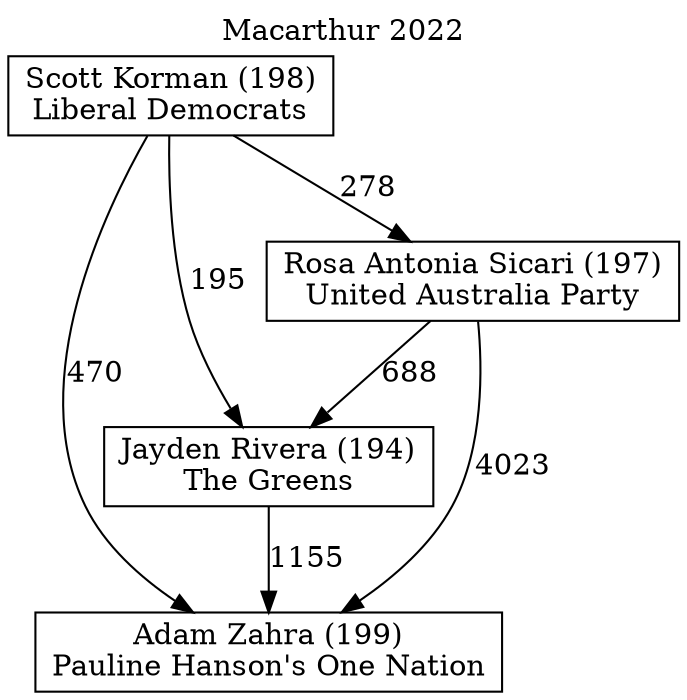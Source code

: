 // House preference flow
digraph "Adam Zahra (199)_Macarthur_2022" {
	graph [label="Macarthur 2022" labelloc=t mclimit=10]
	node [shape=box]
	"Adam Zahra (199)" [label="Adam Zahra (199)
Pauline Hanson's One Nation"]
	"Jayden Rivera (194)" [label="Jayden Rivera (194)
The Greens"]
	"Rosa Antonia Sicari (197)" [label="Rosa Antonia Sicari (197)
United Australia Party"]
	"Scott Korman (198)" [label="Scott Korman (198)
Liberal Democrats"]
	"Jayden Rivera (194)" -> "Adam Zahra (199)" [label=1155]
	"Rosa Antonia Sicari (197)" -> "Jayden Rivera (194)" [label=688]
	"Scott Korman (198)" -> "Rosa Antonia Sicari (197)" [label=278]
	"Rosa Antonia Sicari (197)" -> "Adam Zahra (199)" [label=4023]
	"Scott Korman (198)" -> "Adam Zahra (199)" [label=470]
	"Scott Korman (198)" -> "Jayden Rivera (194)" [label=195]
}
